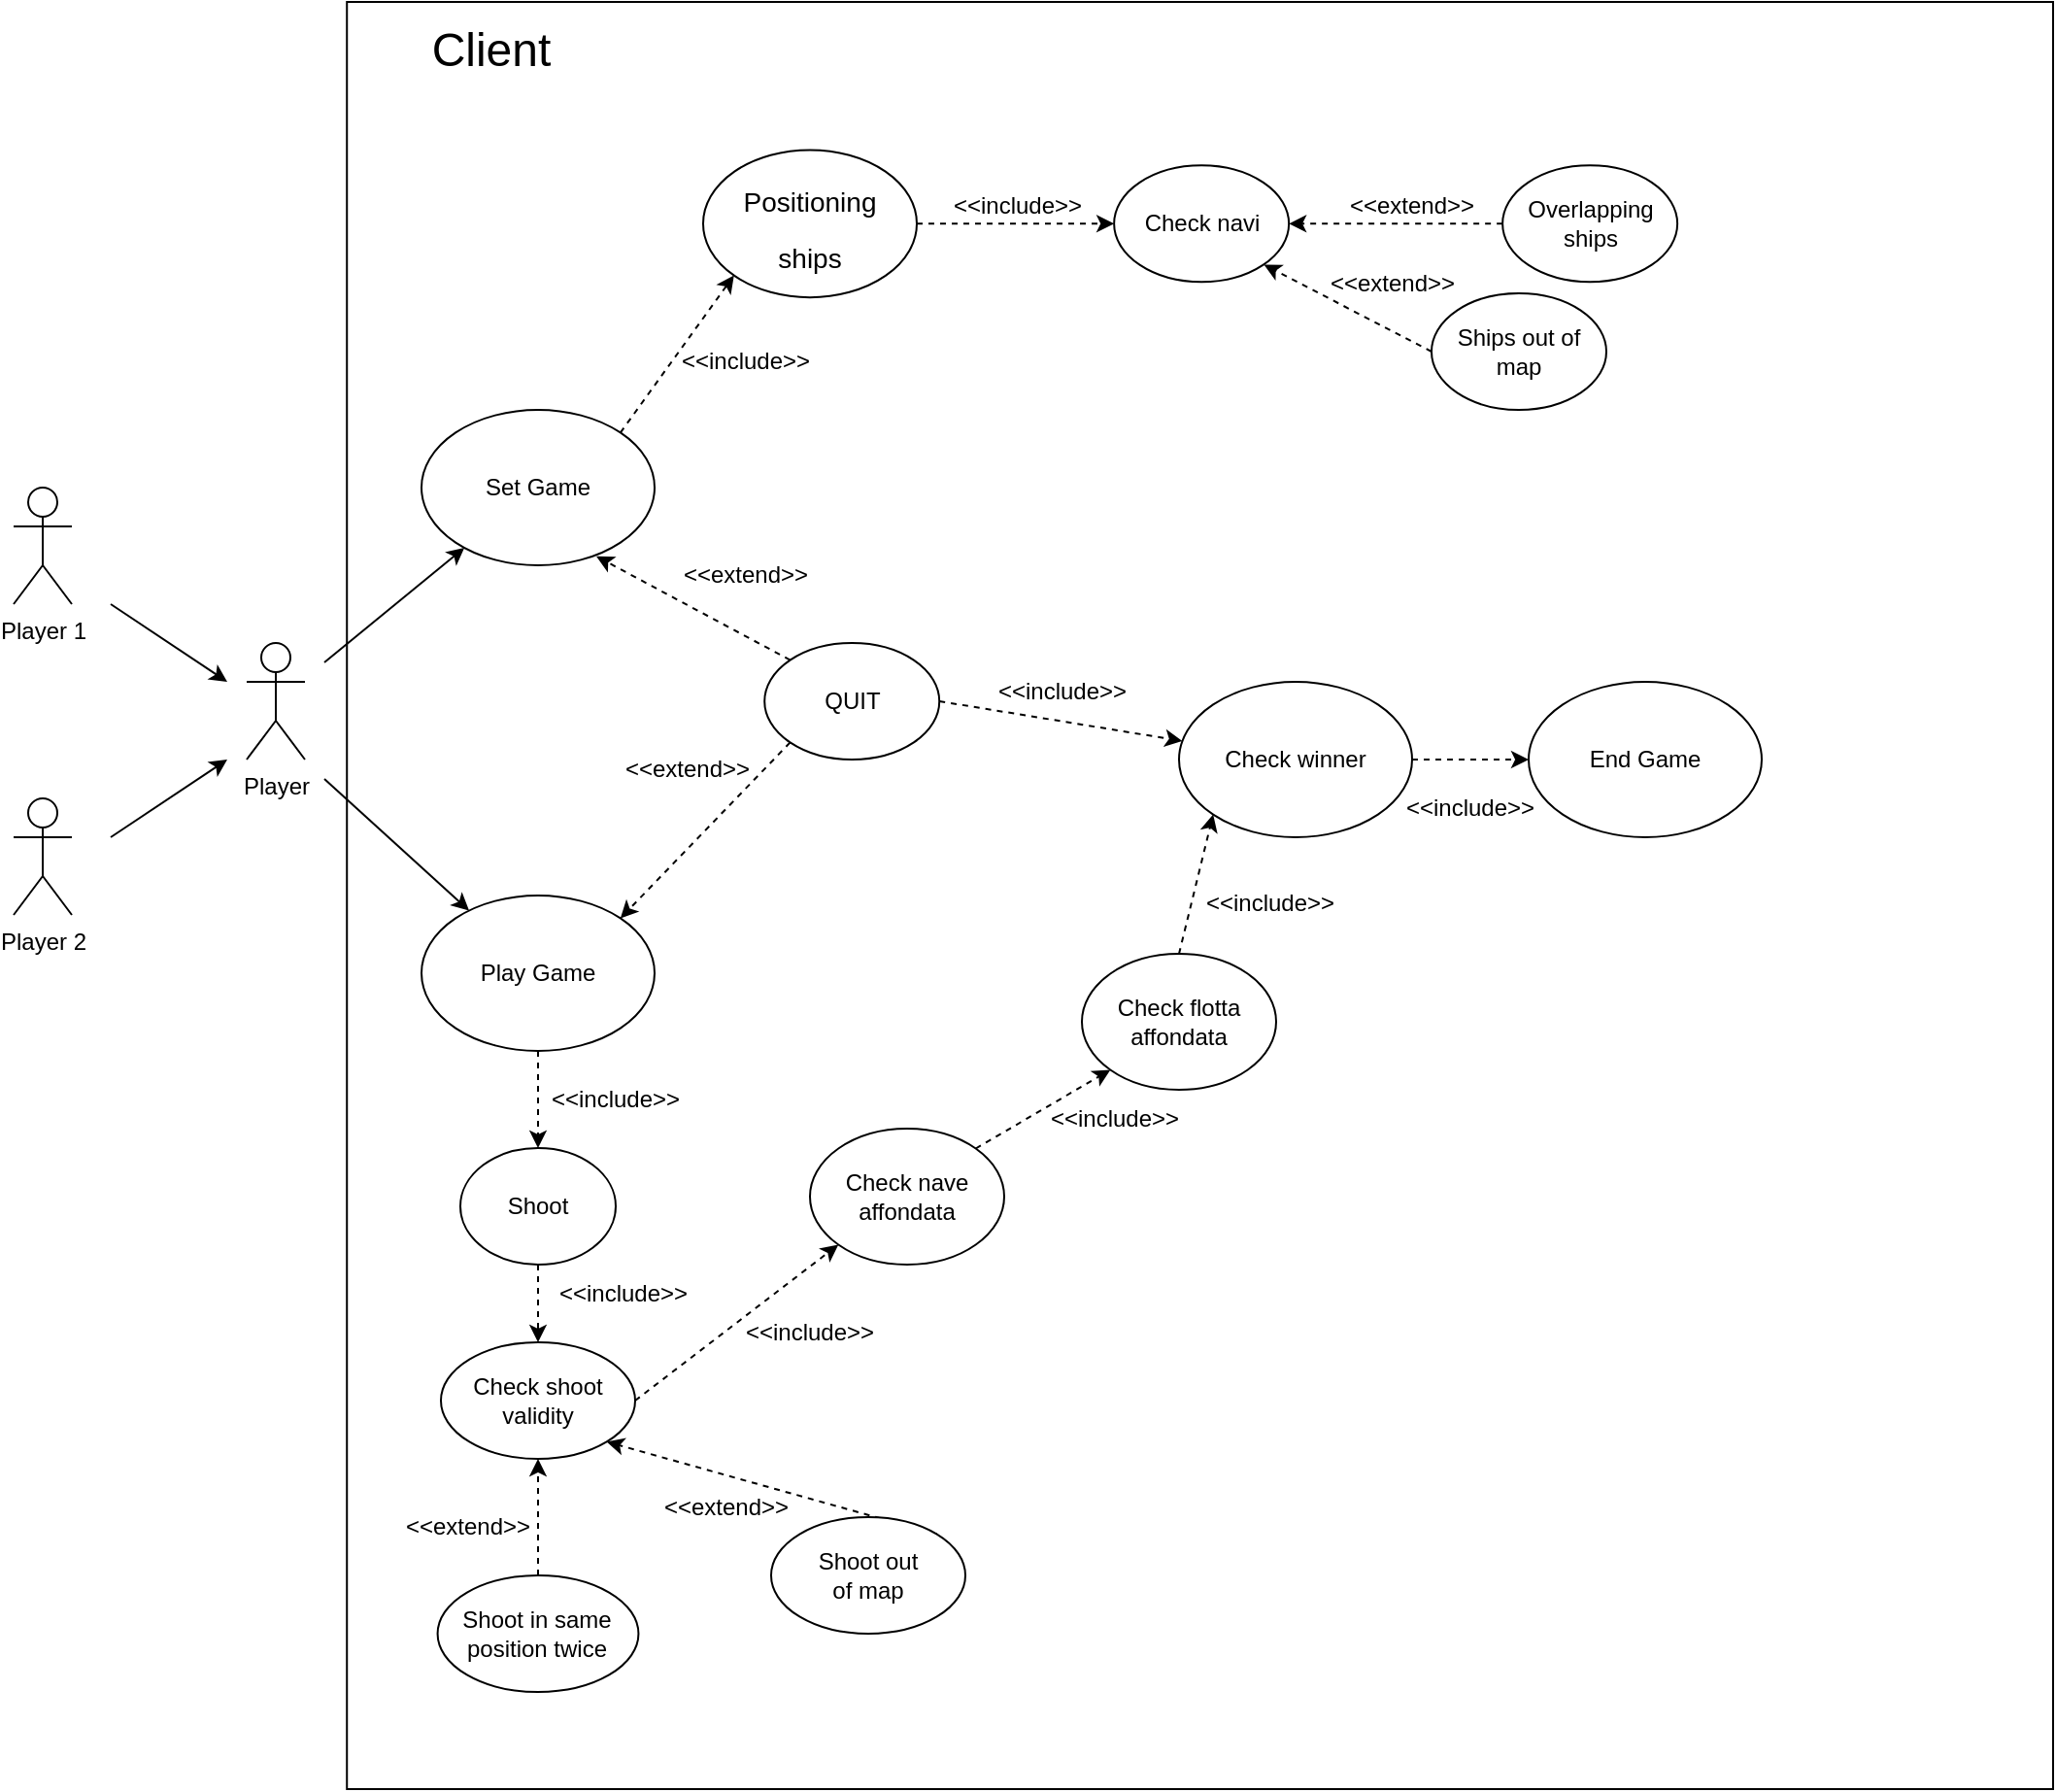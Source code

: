 <mxfile version="20.2.3" type="google"><diagram id="Mhu2h4J-jDculK2NlJgY" name="Pagina-1"><mxGraphModel grid="1" page="1" gridSize="10" guides="1" tooltips="1" connect="1" arrows="1" fold="1" pageScale="1" pageWidth="1169" pageHeight="827" math="0" shadow="0"><root><mxCell id="0"/><mxCell id="1" parent="0"/><mxCell id="DrY7QUCsdH-lDX-YBNr5-4" value="" style="rounded=0;whiteSpace=wrap;html=1;" vertex="1" parent="1"><mxGeometry x="271.61" y="-50" width="878.39" height="920" as="geometry"/></mxCell><mxCell id="KpsyJ0Z_QYRgtMHdf4_T-1" value="&lt;div&gt;Player 1&lt;/div&gt;" style="shape=umlActor;verticalLabelPosition=bottom;verticalAlign=top;html=1;outlineConnect=0;" vertex="1" parent="1"><mxGeometry x="100" y="200" width="30" height="60" as="geometry"/></mxCell><mxCell id="KpsyJ0Z_QYRgtMHdf4_T-4" value="&lt;div&gt;Player 2&lt;br&gt;&lt;/div&gt;" style="shape=umlActor;verticalLabelPosition=bottom;verticalAlign=top;html=1;outlineConnect=0;" vertex="1" parent="1"><mxGeometry x="100" y="360" width="30" height="60" as="geometry"/></mxCell><mxCell id="KpsyJ0Z_QYRgtMHdf4_T-5" value="&lt;div&gt;Player&lt;br&gt;&lt;/div&gt;" style="shape=umlActor;verticalLabelPosition=bottom;verticalAlign=top;html=1;outlineConnect=0;" vertex="1" parent="1"><mxGeometry x="220" y="280" width="30" height="60" as="geometry"/></mxCell><mxCell id="KpsyJ0Z_QYRgtMHdf4_T-6" value="" style="endArrow=classic;html=1;rounded=0;" edge="1" parent="1"><mxGeometry width="50" height="50" relative="1" as="geometry"><mxPoint x="150" y="260" as="sourcePoint"/><mxPoint x="210" y="300" as="targetPoint"/></mxGeometry></mxCell><mxCell id="KpsyJ0Z_QYRgtMHdf4_T-7" value="" style="endArrow=classic;html=1;rounded=0;" edge="1" parent="1"><mxGeometry width="50" height="50" relative="1" as="geometry"><mxPoint x="150" y="380" as="sourcePoint"/><mxPoint x="210" y="340" as="targetPoint"/></mxGeometry></mxCell><mxCell id="KpsyJ0Z_QYRgtMHdf4_T-8" value="" style="endArrow=classic;html=1;rounded=0;" edge="1" parent="1" target="KpsyJ0Z_QYRgtMHdf4_T-9"><mxGeometry width="50" height="50" relative="1" as="geometry"><mxPoint x="260" y="290" as="sourcePoint"/><mxPoint x="360" y="200" as="targetPoint"/></mxGeometry></mxCell><mxCell id="KpsyJ0Z_QYRgtMHdf4_T-9" value="&lt;div&gt;Set Game&lt;/div&gt;" style="ellipse;whiteSpace=wrap;html=1;" vertex="1" parent="1"><mxGeometry x="310" y="160" width="120" height="80" as="geometry"/></mxCell><mxCell id="KpsyJ0Z_QYRgtMHdf4_T-16" value="" style="endArrow=classic;dashed=1;html=1;rounded=0;entryX=0;entryY=0.5;entryDx=0;entryDy=0;exitX=1;exitY=0.5;exitDx=0;exitDy=0;" edge="1" parent="1" source="DrY7QUCsdH-lDX-YBNr5-9" target="KpsyJ0Z_QYRgtMHdf4_T-18"><mxGeometry width="50" height="50" relative="1" as="geometry"><mxPoint x="640" y="154" as="sourcePoint"/><mxPoint x="741.57" y="94.14" as="targetPoint"/></mxGeometry></mxCell><mxCell id="KpsyJ0Z_QYRgtMHdf4_T-17" value="&amp;lt;&amp;lt;include&amp;gt;&amp;gt;" style="text;html=1;strokeColor=none;fillColor=none;align=center;verticalAlign=middle;whiteSpace=wrap;rounded=0;" vertex="1" parent="1"><mxGeometry x="576.61" y="40" width="80" height="30" as="geometry"/></mxCell><mxCell id="KpsyJ0Z_QYRgtMHdf4_T-18" value="Check navi" style="ellipse;whiteSpace=wrap;html=1;" vertex="1" parent="1"><mxGeometry x="666.57" y="34.14" width="90" height="60" as="geometry"/></mxCell><mxCell id="KpsyJ0Z_QYRgtMHdf4_T-19" value="" style="endArrow=classic;dashed=1;html=1;rounded=0;exitX=0;exitY=0.5;exitDx=0;exitDy=0;entryX=1;entryY=0.5;entryDx=0;entryDy=0;" edge="1" parent="1" source="KpsyJ0Z_QYRgtMHdf4_T-21" target="KpsyJ0Z_QYRgtMHdf4_T-18"><mxGeometry width="50" height="50" relative="1" as="geometry"><mxPoint x="840" y="154" as="sourcePoint"/><mxPoint x="890" y="90" as="targetPoint"/></mxGeometry></mxCell><mxCell id="KpsyJ0Z_QYRgtMHdf4_T-20" value="&amp;lt;&amp;lt;extend&amp;gt;&amp;gt;" style="text;html=1;strokeColor=none;fillColor=none;align=center;verticalAlign=middle;whiteSpace=wrap;rounded=0;" vertex="1" parent="1"><mxGeometry x="780" y="40" width="80" height="30" as="geometry"/></mxCell><mxCell id="KpsyJ0Z_QYRgtMHdf4_T-21" value="Overlapping ships" style="ellipse;whiteSpace=wrap;html=1;" vertex="1" parent="1"><mxGeometry x="866.57" y="34.14" width="90" height="60" as="geometry"/></mxCell><mxCell id="KpsyJ0Z_QYRgtMHdf4_T-22" value="" style="endArrow=classic;dashed=1;html=1;rounded=0;exitX=0;exitY=0.5;exitDx=0;exitDy=0;entryX=1;entryY=1;entryDx=0;entryDy=0;" edge="1" parent="1" source="KpsyJ0Z_QYRgtMHdf4_T-24" target="KpsyJ0Z_QYRgtMHdf4_T-18"><mxGeometry width="50" height="50" relative="1" as="geometry"><mxPoint x="803.43" y="219.86" as="sourcePoint"/><mxPoint x="720.0" y="130" as="targetPoint"/></mxGeometry></mxCell><mxCell id="KpsyJ0Z_QYRgtMHdf4_T-23" value="&amp;lt;&amp;lt;extend&amp;gt;&amp;gt;" style="text;html=1;strokeColor=none;fillColor=none;align=center;verticalAlign=middle;whiteSpace=wrap;rounded=0;" vertex="1" parent="1"><mxGeometry x="770" y="80" width="80" height="30" as="geometry"/></mxCell><mxCell id="KpsyJ0Z_QYRgtMHdf4_T-24" value="Ships out of map" style="ellipse;whiteSpace=wrap;html=1;" vertex="1" parent="1"><mxGeometry x="830.0" y="100" width="90" height="60" as="geometry"/></mxCell><mxCell id="KpsyJ0Z_QYRgtMHdf4_T-25" value="" style="endArrow=classic;dashed=1;html=1;rounded=0;exitX=0;exitY=0;exitDx=0;exitDy=0;entryX=1;entryY=1;entryDx=0;entryDy=0;" edge="1" parent="1" source="KpsyJ0Z_QYRgtMHdf4_T-27"><mxGeometry width="50" height="50" relative="1" as="geometry"><mxPoint x="460.04" y="369.86" as="sourcePoint"/><mxPoint x="400.0" y="235.353" as="targetPoint"/></mxGeometry></mxCell><mxCell id="KpsyJ0Z_QYRgtMHdf4_T-26" value="&amp;lt;&amp;lt;extend&amp;gt;&amp;gt;" style="text;html=1;strokeColor=none;fillColor=none;align=center;verticalAlign=middle;whiteSpace=wrap;rounded=0;" vertex="1" parent="1"><mxGeometry x="436.57" y="230" width="80" height="30" as="geometry"/></mxCell><mxCell id="KpsyJ0Z_QYRgtMHdf4_T-27" value="QUIT" style="ellipse;whiteSpace=wrap;html=1;" vertex="1" parent="1"><mxGeometry x="486.61" y="280" width="90" height="60" as="geometry"/></mxCell><mxCell id="KpsyJ0Z_QYRgtMHdf4_T-28" value="" style="endArrow=classic;html=1;rounded=0;" edge="1" parent="1" target="KpsyJ0Z_QYRgtMHdf4_T-29"><mxGeometry width="50" height="50" relative="1" as="geometry"><mxPoint x="260" y="350" as="sourcePoint"/><mxPoint x="375" y="460" as="targetPoint"/></mxGeometry></mxCell><mxCell id="KpsyJ0Z_QYRgtMHdf4_T-32" style="edgeStyle=orthogonalEdgeStyle;rounded=0;orthogonalLoop=1;jettySize=auto;html=1;exitX=0.5;exitY=1;exitDx=0;exitDy=0;dashed=1;" edge="1" parent="1" source="KpsyJ0Z_QYRgtMHdf4_T-29" target="KpsyJ0Z_QYRgtMHdf4_T-33"><mxGeometry relative="1" as="geometry"><mxPoint x="370" y="560" as="targetPoint"/></mxGeometry></mxCell><mxCell id="KpsyJ0Z_QYRgtMHdf4_T-29" value="&lt;div&gt;Play Game&lt;/div&gt;" style="ellipse;whiteSpace=wrap;html=1;" vertex="1" parent="1"><mxGeometry x="310" y="410" width="120" height="80" as="geometry"/></mxCell><mxCell id="KpsyJ0Z_QYRgtMHdf4_T-30" value="" style="endArrow=classic;dashed=1;html=1;rounded=0;exitX=0;exitY=1;exitDx=0;exitDy=0;entryX=1;entryY=0;entryDx=0;entryDy=0;" edge="1" parent="1" source="KpsyJ0Z_QYRgtMHdf4_T-27" target="KpsyJ0Z_QYRgtMHdf4_T-29"><mxGeometry width="50" height="50" relative="1" as="geometry"><mxPoint x="486.61" y="359.997" as="sourcePoint"/><mxPoint x="386.82" y="336.563" as="targetPoint"/></mxGeometry></mxCell><mxCell id="KpsyJ0Z_QYRgtMHdf4_T-31" value="&amp;lt;&amp;lt;extend&amp;gt;&amp;gt;" style="text;html=1;strokeColor=none;fillColor=none;align=center;verticalAlign=middle;whiteSpace=wrap;rounded=0;" vertex="1" parent="1"><mxGeometry x="406.61" y="330" width="80" height="30" as="geometry"/></mxCell><mxCell id="KpsyJ0Z_QYRgtMHdf4_T-33" value="&lt;div&gt;Shoot&lt;/div&gt;" style="ellipse;whiteSpace=wrap;html=1;" vertex="1" parent="1"><mxGeometry x="330" y="540" width="80" height="60" as="geometry"/></mxCell><mxCell id="KpsyJ0Z_QYRgtMHdf4_T-34" value="" style="endArrow=classic;dashed=1;html=1;rounded=0;exitX=0.5;exitY=1;exitDx=0;exitDy=0;" edge="1" parent="1" source="KpsyJ0Z_QYRgtMHdf4_T-33" target="KpsyJ0Z_QYRgtMHdf4_T-36"><mxGeometry width="50" height="50" relative="1" as="geometry"><mxPoint x="356.17" y="683.37" as="sourcePoint"/><mxPoint x="370" y="640" as="targetPoint"/></mxGeometry></mxCell><mxCell id="KpsyJ0Z_QYRgtMHdf4_T-35" value="&amp;lt;&amp;lt;include&amp;gt;&amp;gt;" style="text;html=1;strokeColor=none;fillColor=none;align=center;verticalAlign=middle;whiteSpace=wrap;rounded=0;" vertex="1" parent="1"><mxGeometry x="374" y="600" width="80" height="30" as="geometry"/></mxCell><mxCell id="KpsyJ0Z_QYRgtMHdf4_T-36" value="Check shoot validity" style="ellipse;whiteSpace=wrap;html=1;" vertex="1" parent="1"><mxGeometry x="320" y="640" width="100" height="60" as="geometry"/></mxCell><mxCell id="KpsyJ0Z_QYRgtMHdf4_T-37" value="" style="endArrow=classic;dashed=1;html=1;rounded=0;entryX=0.5;entryY=1;entryDx=0;entryDy=0;" edge="1" parent="1" target="KpsyJ0Z_QYRgtMHdf4_T-36"><mxGeometry width="50" height="50" relative="1" as="geometry"><mxPoint x="370" y="760" as="sourcePoint"/><mxPoint x="370.04" y="735.353" as="targetPoint"/></mxGeometry></mxCell><mxCell id="KpsyJ0Z_QYRgtMHdf4_T-38" value="&amp;lt;&amp;lt;extend&amp;gt;&amp;gt;" style="text;html=1;strokeColor=none;fillColor=none;align=center;verticalAlign=middle;whiteSpace=wrap;rounded=0;" vertex="1" parent="1"><mxGeometry x="294" y="720" width="80" height="30" as="geometry"/></mxCell><mxCell id="KpsyJ0Z_QYRgtMHdf4_T-39" value="" style="endArrow=classic;dashed=1;html=1;rounded=0;entryX=1;entryY=1;entryDx=0;entryDy=0;exitX=1;exitY=0;exitDx=0;exitDy=0;" edge="1" parent="1" source="KpsyJ0Z_QYRgtMHdf4_T-42" target="KpsyJ0Z_QYRgtMHdf4_T-36"><mxGeometry width="50" height="50" relative="1" as="geometry"><mxPoint x="270" y="730" as="sourcePoint"/><mxPoint x="226" y="660" as="targetPoint"/></mxGeometry></mxCell><mxCell id="KpsyJ0Z_QYRgtMHdf4_T-40" value="&amp;lt;&amp;lt;extend&amp;gt;&amp;gt;" style="text;html=1;strokeColor=none;fillColor=none;align=center;verticalAlign=middle;whiteSpace=wrap;rounded=0;" vertex="1" parent="1"><mxGeometry x="426.57" y="710" width="80" height="30" as="geometry"/></mxCell><mxCell id="KpsyJ0Z_QYRgtMHdf4_T-41" value="Shoot in same position twice" style="ellipse;whiteSpace=wrap;html=1;" vertex="1" parent="1"><mxGeometry x="318.29" y="760" width="103.43" height="60" as="geometry"/></mxCell><mxCell id="KpsyJ0Z_QYRgtMHdf4_T-42" value="&lt;div&gt;Shoot out&lt;/div&gt;&lt;div&gt;of map&lt;/div&gt;" style="ellipse;whiteSpace=wrap;html=1;" vertex="1" parent="1"><mxGeometry x="490" y="730" width="100" height="60" as="geometry"/></mxCell><mxCell id="KpsyJ0Z_QYRgtMHdf4_T-43" value="" style="endArrow=classic;dashed=1;html=1;rounded=0;exitX=1;exitY=0.5;exitDx=0;exitDy=0;entryX=0;entryY=1;entryDx=0;entryDy=0;" edge="1" parent="1" source="KpsyJ0Z_QYRgtMHdf4_T-36" target="KpsyJ0Z_QYRgtMHdf4_T-45"><mxGeometry width="50" height="50" relative="1" as="geometry"><mxPoint x="516.57" y="660" as="sourcePoint"/><mxPoint x="530" y="600" as="targetPoint"/></mxGeometry></mxCell><mxCell id="KpsyJ0Z_QYRgtMHdf4_T-44" value="&amp;lt;&amp;lt;include&amp;gt;&amp;gt;" style="text;html=1;strokeColor=none;fillColor=none;align=center;verticalAlign=middle;whiteSpace=wrap;rounded=0;" vertex="1" parent="1"><mxGeometry x="470.0" y="620" width="80" height="30" as="geometry"/></mxCell><mxCell id="KpsyJ0Z_QYRgtMHdf4_T-45" value="Check nave affondata" style="ellipse;whiteSpace=wrap;html=1;" vertex="1" parent="1"><mxGeometry x="510" y="530" width="100" height="70" as="geometry"/></mxCell><mxCell id="KpsyJ0Z_QYRgtMHdf4_T-46" value="" style="endArrow=classic;dashed=1;html=1;rounded=0;exitX=1;exitY=0;exitDx=0;exitDy=0;entryX=0;entryY=1;entryDx=0;entryDy=0;" edge="1" parent="1" source="KpsyJ0Z_QYRgtMHdf4_T-45" target="KpsyJ0Z_QYRgtMHdf4_T-48"><mxGeometry width="50" height="50" relative="1" as="geometry"><mxPoint x="560" y="580" as="sourcePoint"/><mxPoint x="670" y="510" as="targetPoint"/></mxGeometry></mxCell><mxCell id="KpsyJ0Z_QYRgtMHdf4_T-47" value="&amp;lt;&amp;lt;include&amp;gt;&amp;gt;" style="text;html=1;strokeColor=none;fillColor=none;align=center;verticalAlign=middle;whiteSpace=wrap;rounded=0;" vertex="1" parent="1"><mxGeometry x="626.57" y="510" width="80" height="30" as="geometry"/></mxCell><mxCell id="KpsyJ0Z_QYRgtMHdf4_T-48" value="Check flotta affondata" style="ellipse;whiteSpace=wrap;html=1;" vertex="1" parent="1"><mxGeometry x="650" y="440" width="100" height="70" as="geometry"/></mxCell><mxCell id="KpsyJ0Z_QYRgtMHdf4_T-49" value="" style="endArrow=classic;html=1;rounded=0;exitX=1;exitY=0.5;exitDx=0;exitDy=0;dashed=1;" edge="1" parent="1" source="KpsyJ0Z_QYRgtMHdf4_T-27" target="KpsyJ0Z_QYRgtMHdf4_T-50"><mxGeometry width="50" height="50" relative="1" as="geometry"><mxPoint x="690" y="420" as="sourcePoint"/><mxPoint x="760" y="340" as="targetPoint"/></mxGeometry></mxCell><mxCell id="KpsyJ0Z_QYRgtMHdf4_T-50" value="Check winner" style="ellipse;whiteSpace=wrap;html=1;" vertex="1" parent="1"><mxGeometry x="700" y="300" width="120" height="80" as="geometry"/></mxCell><mxCell id="KpsyJ0Z_QYRgtMHdf4_T-51" value="" style="endArrow=classic;dashed=1;html=1;rounded=0;exitX=0.5;exitY=0;exitDx=0;exitDy=0;entryX=0;entryY=1;entryDx=0;entryDy=0;" edge="1" parent="1" source="KpsyJ0Z_QYRgtMHdf4_T-48" target="KpsyJ0Z_QYRgtMHdf4_T-50"><mxGeometry width="50" height="50" relative="1" as="geometry"><mxPoint x="689.995" y="430.501" as="sourcePoint"/><mxPoint x="759.285" y="389.999" as="targetPoint"/></mxGeometry></mxCell><mxCell id="KpsyJ0Z_QYRgtMHdf4_T-52" value="&amp;lt;&amp;lt;include&amp;gt;&amp;gt;" style="text;html=1;strokeColor=none;fillColor=none;align=center;verticalAlign=middle;whiteSpace=wrap;rounded=0;" vertex="1" parent="1"><mxGeometry x="706.57" y="399" width="80" height="30" as="geometry"/></mxCell><mxCell id="KpsyJ0Z_QYRgtMHdf4_T-53" value="" style="endArrow=classic;html=1;rounded=0;exitX=1;exitY=0.5;exitDx=0;exitDy=0;dashed=1;" edge="1" parent="1" source="KpsyJ0Z_QYRgtMHdf4_T-50" target="KpsyJ0Z_QYRgtMHdf4_T-54"><mxGeometry width="50" height="50" relative="1" as="geometry"><mxPoint x="810" y="500" as="sourcePoint"/><mxPoint x="880" y="340" as="targetPoint"/></mxGeometry></mxCell><mxCell id="KpsyJ0Z_QYRgtMHdf4_T-54" value="End Game" style="ellipse;whiteSpace=wrap;html=1;" vertex="1" parent="1"><mxGeometry x="880" y="300" width="120" height="80" as="geometry"/></mxCell><mxCell id="KpsyJ0Z_QYRgtMHdf4_T-55" value="&amp;lt;&amp;lt;include&amp;gt;&amp;gt;" style="text;html=1;strokeColor=none;fillColor=none;align=center;verticalAlign=middle;whiteSpace=wrap;rounded=0;" vertex="1" parent="1"><mxGeometry x="370" y="500" width="80" height="30" as="geometry"/></mxCell><mxCell id="KpsyJ0Z_QYRgtMHdf4_T-56" value="&amp;lt;&amp;lt;include&amp;gt;&amp;gt;" style="text;html=1;strokeColor=none;fillColor=none;align=center;verticalAlign=middle;whiteSpace=wrap;rounded=0;" vertex="1" parent="1"><mxGeometry x="600" y="290" width="80" height="30" as="geometry"/></mxCell><mxCell id="KpsyJ0Z_QYRgtMHdf4_T-57" value="&amp;lt;&amp;lt;include&amp;gt;&amp;gt;" style="text;html=1;strokeColor=none;fillColor=none;align=center;verticalAlign=middle;whiteSpace=wrap;rounded=0;" vertex="1" parent="1"><mxGeometry x="810" y="350" width="80" height="30" as="geometry"/></mxCell><mxCell id="DrY7QUCsdH-lDX-YBNr5-7" value="&lt;font style=&quot;font-size: 24px;&quot;&gt;Client&lt;/font&gt;" style="text;html=1;strokeColor=none;fillColor=none;align=center;verticalAlign=middle;whiteSpace=wrap;rounded=0;" vertex="1" parent="1"><mxGeometry x="271.61" y="-50" width="148.39" height="50" as="geometry"/></mxCell><mxCell id="DrY7QUCsdH-lDX-YBNr5-9" value="&lt;div&gt;&lt;font style=&quot;font-size: 14px;&quot;&gt;Positioning &lt;br&gt;&lt;/font&gt;&lt;/div&gt;&lt;div&gt;&lt;font style=&quot;font-size: 14px;&quot;&gt;ships&lt;/font&gt;&lt;/div&gt;" style="ellipse;whiteSpace=wrap;html=1;fontSize=24;" vertex="1" parent="1"><mxGeometry x="455" y="26.21" width="110" height="75.86" as="geometry"/></mxCell><mxCell id="DrY7QUCsdH-lDX-YBNr5-10" value="" style="endArrow=classic;html=1;rounded=0;fontSize=14;entryX=0;entryY=1;entryDx=0;entryDy=0;exitX=1;exitY=0;exitDx=0;exitDy=0;dashed=1;" edge="1" parent="1" source="KpsyJ0Z_QYRgtMHdf4_T-9" target="DrY7QUCsdH-lDX-YBNr5-9"><mxGeometry width="50" height="50" relative="1" as="geometry"><mxPoint x="500" y="340" as="sourcePoint"/><mxPoint x="550" y="290" as="targetPoint"/></mxGeometry></mxCell><mxCell id="DrY7QUCsdH-lDX-YBNr5-11" value="&amp;lt;&amp;lt;include&amp;gt;&amp;gt;" style="text;html=1;strokeColor=none;fillColor=none;align=center;verticalAlign=middle;whiteSpace=wrap;rounded=0;" vertex="1" parent="1"><mxGeometry x="436.57" y="120" width="80" height="30" as="geometry"/></mxCell></root></mxGraphModel></diagram></mxfile>